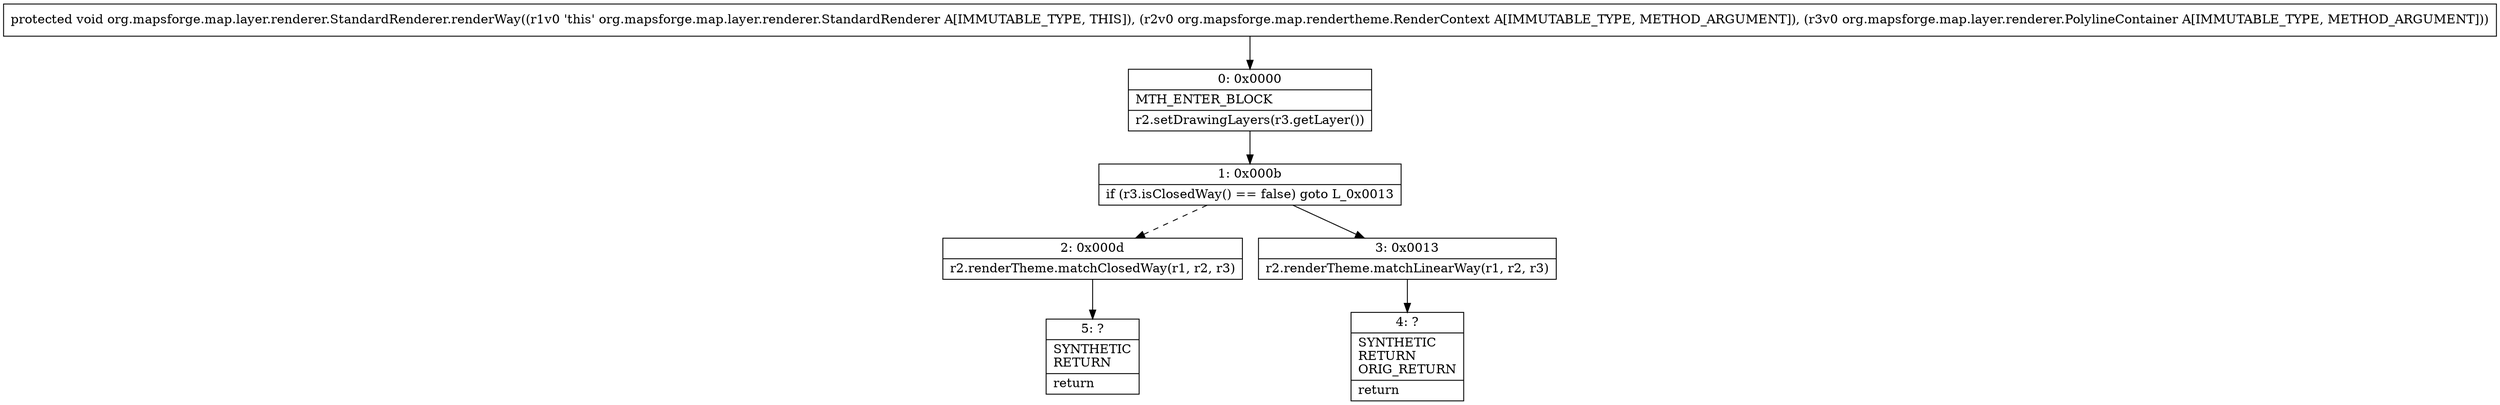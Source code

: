 digraph "CFG fororg.mapsforge.map.layer.renderer.StandardRenderer.renderWay(Lorg\/mapsforge\/map\/rendertheme\/RenderContext;Lorg\/mapsforge\/map\/layer\/renderer\/PolylineContainer;)V" {
Node_0 [shape=record,label="{0\:\ 0x0000|MTH_ENTER_BLOCK\l|r2.setDrawingLayers(r3.getLayer())\l}"];
Node_1 [shape=record,label="{1\:\ 0x000b|if (r3.isClosedWay() == false) goto L_0x0013\l}"];
Node_2 [shape=record,label="{2\:\ 0x000d|r2.renderTheme.matchClosedWay(r1, r2, r3)\l}"];
Node_3 [shape=record,label="{3\:\ 0x0013|r2.renderTheme.matchLinearWay(r1, r2, r3)\l}"];
Node_4 [shape=record,label="{4\:\ ?|SYNTHETIC\lRETURN\lORIG_RETURN\l|return\l}"];
Node_5 [shape=record,label="{5\:\ ?|SYNTHETIC\lRETURN\l|return\l}"];
MethodNode[shape=record,label="{protected void org.mapsforge.map.layer.renderer.StandardRenderer.renderWay((r1v0 'this' org.mapsforge.map.layer.renderer.StandardRenderer A[IMMUTABLE_TYPE, THIS]), (r2v0 org.mapsforge.map.rendertheme.RenderContext A[IMMUTABLE_TYPE, METHOD_ARGUMENT]), (r3v0 org.mapsforge.map.layer.renderer.PolylineContainer A[IMMUTABLE_TYPE, METHOD_ARGUMENT])) }"];
MethodNode -> Node_0;
Node_0 -> Node_1;
Node_1 -> Node_2[style=dashed];
Node_1 -> Node_3;
Node_2 -> Node_5;
Node_3 -> Node_4;
}

